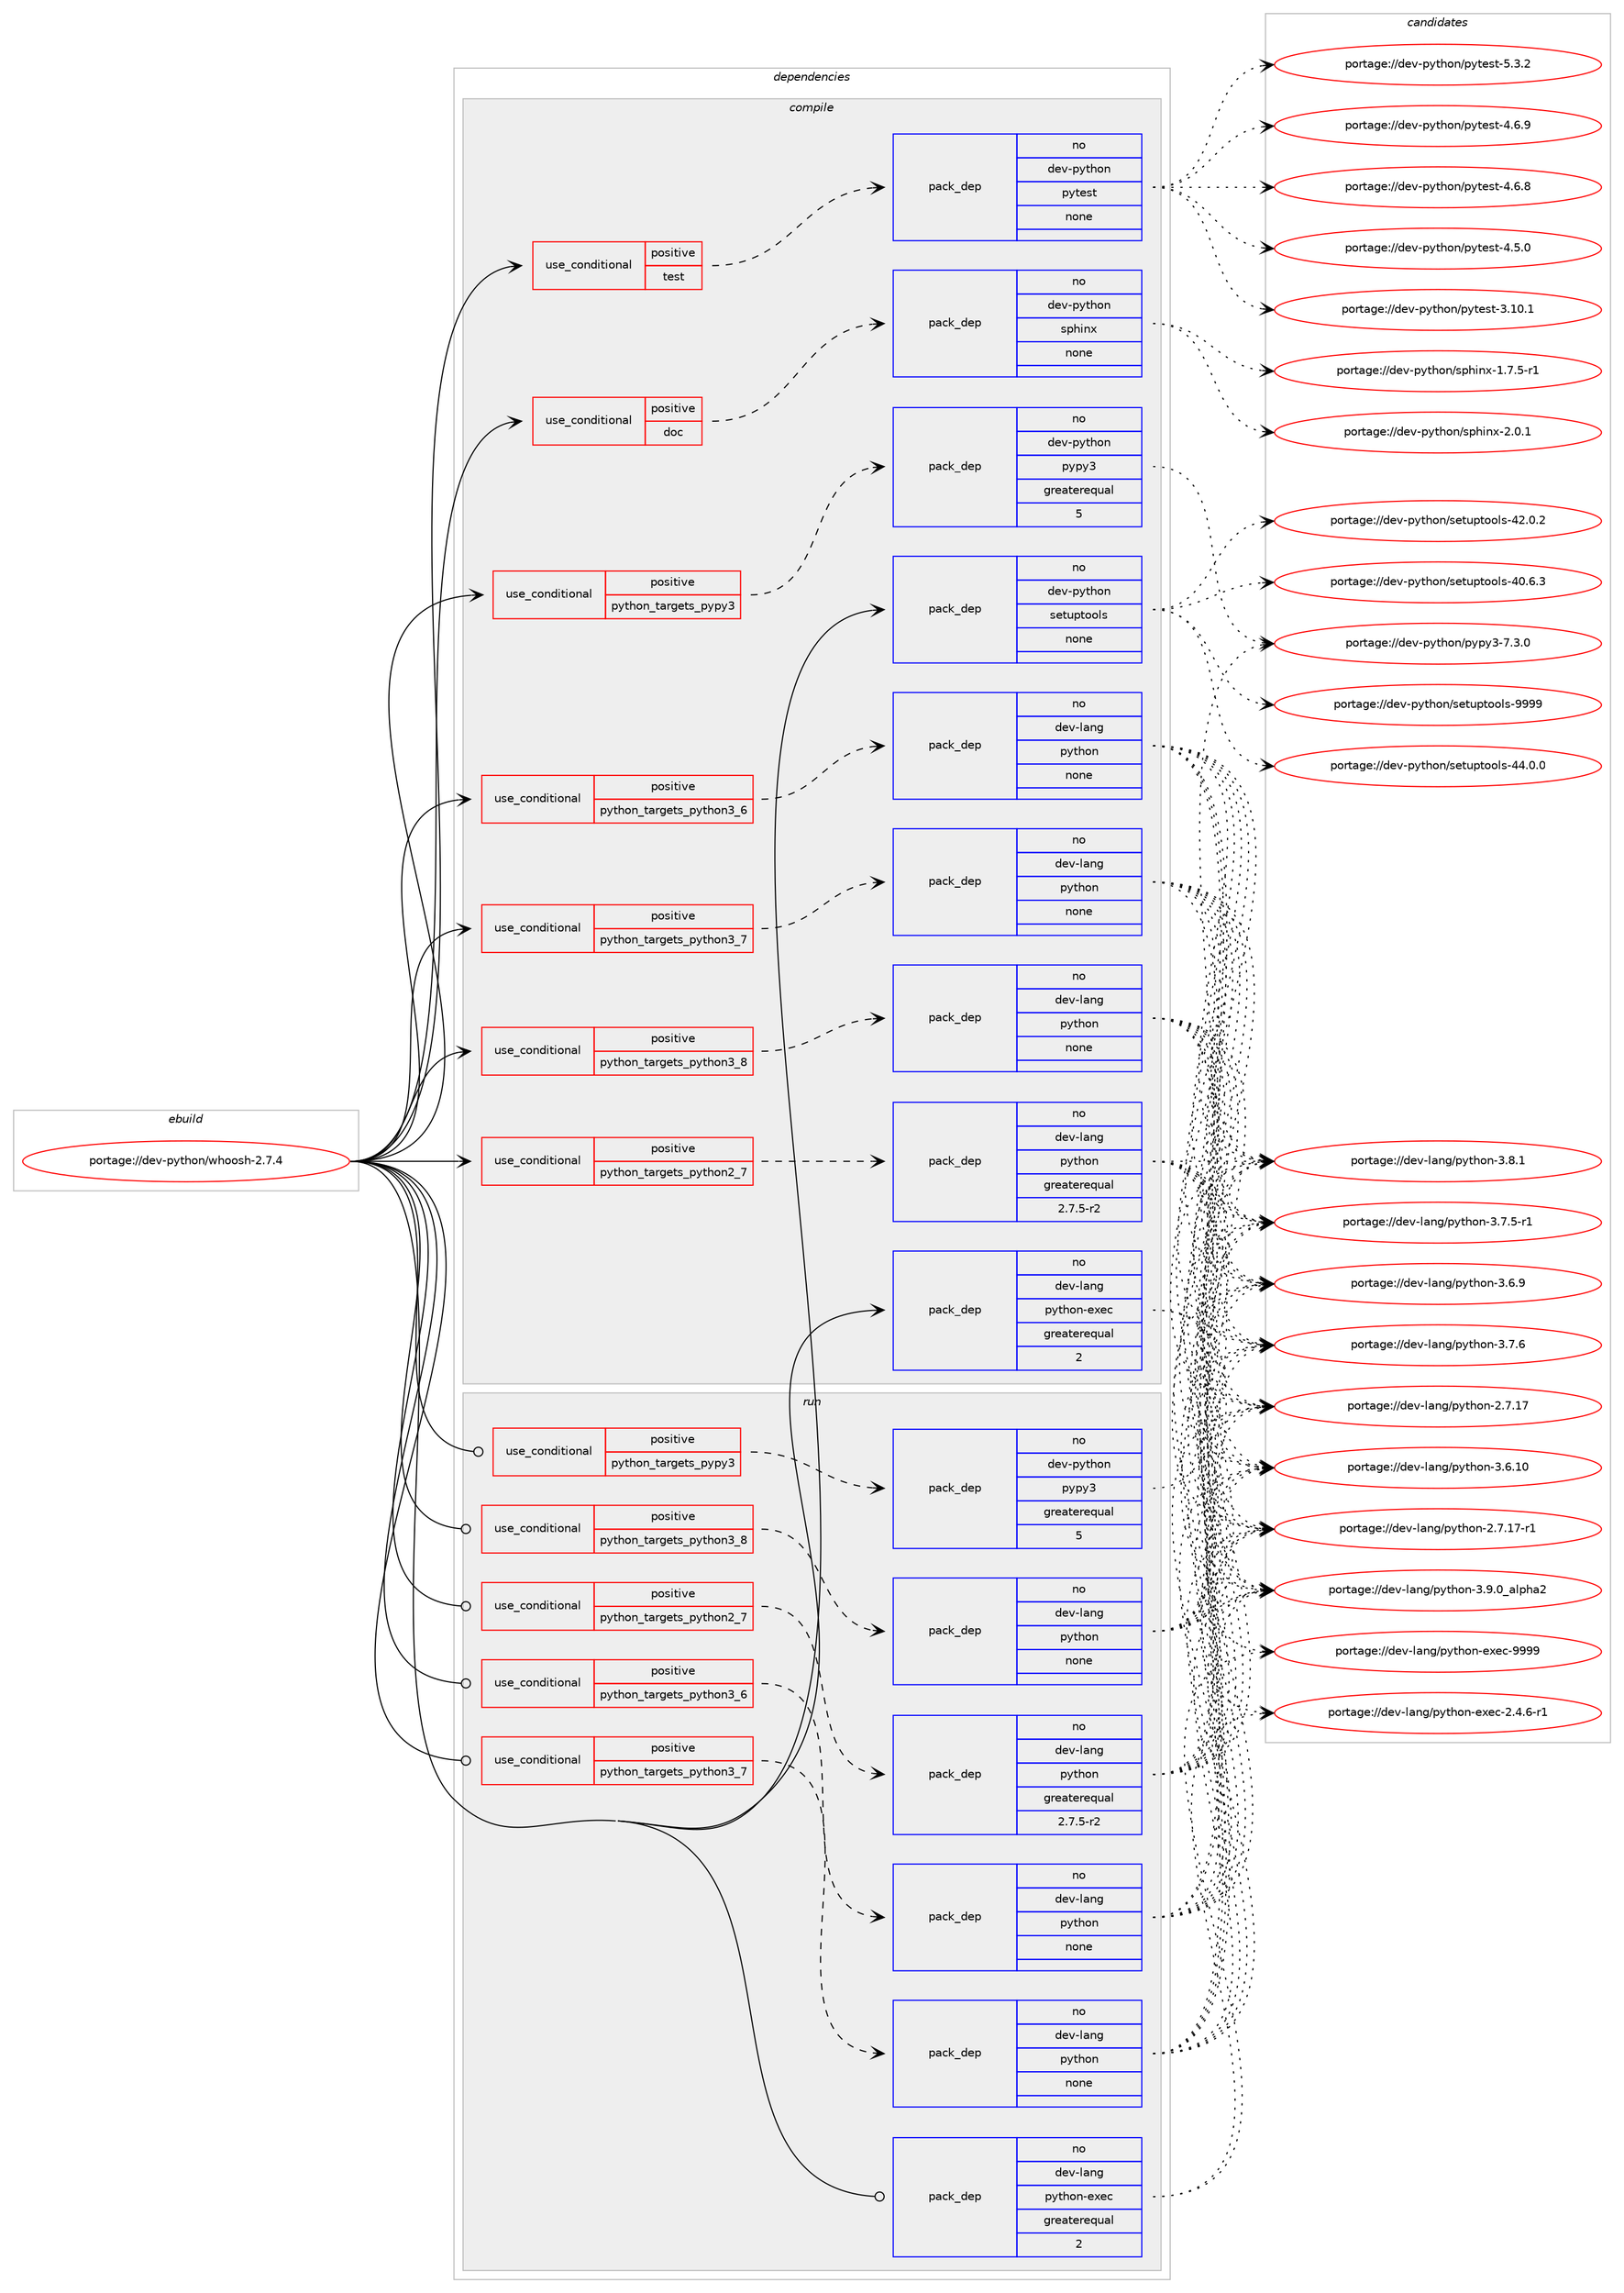 digraph prolog {

# *************
# Graph options
# *************

newrank=true;
concentrate=true;
compound=true;
graph [rankdir=LR,fontname=Helvetica,fontsize=10,ranksep=1.5];#, ranksep=2.5, nodesep=0.2];
edge  [arrowhead=vee];
node  [fontname=Helvetica,fontsize=10];

# **********
# The ebuild
# **********

subgraph cluster_leftcol {
color=gray;
label=<<i>ebuild</i>>;
id [label="portage://dev-python/whoosh-2.7.4", color=red, width=4, href="../dev-python/whoosh-2.7.4.svg"];
}

# ****************
# The dependencies
# ****************

subgraph cluster_midcol {
color=gray;
label=<<i>dependencies</i>>;
subgraph cluster_compile {
fillcolor="#eeeeee";
style=filled;
label=<<i>compile</i>>;
subgraph cond103650 {
dependency418018 [label=<<TABLE BORDER="0" CELLBORDER="1" CELLSPACING="0" CELLPADDING="4"><TR><TD ROWSPAN="3" CELLPADDING="10">use_conditional</TD></TR><TR><TD>positive</TD></TR><TR><TD>doc</TD></TR></TABLE>>, shape=none, color=red];
subgraph pack309487 {
dependency418019 [label=<<TABLE BORDER="0" CELLBORDER="1" CELLSPACING="0" CELLPADDING="4" WIDTH="220"><TR><TD ROWSPAN="6" CELLPADDING="30">pack_dep</TD></TR><TR><TD WIDTH="110">no</TD></TR><TR><TD>dev-python</TD></TR><TR><TD>sphinx</TD></TR><TR><TD>none</TD></TR><TR><TD></TD></TR></TABLE>>, shape=none, color=blue];
}
dependency418018:e -> dependency418019:w [weight=20,style="dashed",arrowhead="vee"];
}
id:e -> dependency418018:w [weight=20,style="solid",arrowhead="vee"];
subgraph cond103651 {
dependency418020 [label=<<TABLE BORDER="0" CELLBORDER="1" CELLSPACING="0" CELLPADDING="4"><TR><TD ROWSPAN="3" CELLPADDING="10">use_conditional</TD></TR><TR><TD>positive</TD></TR><TR><TD>python_targets_pypy3</TD></TR></TABLE>>, shape=none, color=red];
subgraph pack309488 {
dependency418021 [label=<<TABLE BORDER="0" CELLBORDER="1" CELLSPACING="0" CELLPADDING="4" WIDTH="220"><TR><TD ROWSPAN="6" CELLPADDING="30">pack_dep</TD></TR><TR><TD WIDTH="110">no</TD></TR><TR><TD>dev-python</TD></TR><TR><TD>pypy3</TD></TR><TR><TD>greaterequal</TD></TR><TR><TD>5</TD></TR></TABLE>>, shape=none, color=blue];
}
dependency418020:e -> dependency418021:w [weight=20,style="dashed",arrowhead="vee"];
}
id:e -> dependency418020:w [weight=20,style="solid",arrowhead="vee"];
subgraph cond103652 {
dependency418022 [label=<<TABLE BORDER="0" CELLBORDER="1" CELLSPACING="0" CELLPADDING="4"><TR><TD ROWSPAN="3" CELLPADDING="10">use_conditional</TD></TR><TR><TD>positive</TD></TR><TR><TD>python_targets_python2_7</TD></TR></TABLE>>, shape=none, color=red];
subgraph pack309489 {
dependency418023 [label=<<TABLE BORDER="0" CELLBORDER="1" CELLSPACING="0" CELLPADDING="4" WIDTH="220"><TR><TD ROWSPAN="6" CELLPADDING="30">pack_dep</TD></TR><TR><TD WIDTH="110">no</TD></TR><TR><TD>dev-lang</TD></TR><TR><TD>python</TD></TR><TR><TD>greaterequal</TD></TR><TR><TD>2.7.5-r2</TD></TR></TABLE>>, shape=none, color=blue];
}
dependency418022:e -> dependency418023:w [weight=20,style="dashed",arrowhead="vee"];
}
id:e -> dependency418022:w [weight=20,style="solid",arrowhead="vee"];
subgraph cond103653 {
dependency418024 [label=<<TABLE BORDER="0" CELLBORDER="1" CELLSPACING="0" CELLPADDING="4"><TR><TD ROWSPAN="3" CELLPADDING="10">use_conditional</TD></TR><TR><TD>positive</TD></TR><TR><TD>python_targets_python3_6</TD></TR></TABLE>>, shape=none, color=red];
subgraph pack309490 {
dependency418025 [label=<<TABLE BORDER="0" CELLBORDER="1" CELLSPACING="0" CELLPADDING="4" WIDTH="220"><TR><TD ROWSPAN="6" CELLPADDING="30">pack_dep</TD></TR><TR><TD WIDTH="110">no</TD></TR><TR><TD>dev-lang</TD></TR><TR><TD>python</TD></TR><TR><TD>none</TD></TR><TR><TD></TD></TR></TABLE>>, shape=none, color=blue];
}
dependency418024:e -> dependency418025:w [weight=20,style="dashed",arrowhead="vee"];
}
id:e -> dependency418024:w [weight=20,style="solid",arrowhead="vee"];
subgraph cond103654 {
dependency418026 [label=<<TABLE BORDER="0" CELLBORDER="1" CELLSPACING="0" CELLPADDING="4"><TR><TD ROWSPAN="3" CELLPADDING="10">use_conditional</TD></TR><TR><TD>positive</TD></TR><TR><TD>python_targets_python3_7</TD></TR></TABLE>>, shape=none, color=red];
subgraph pack309491 {
dependency418027 [label=<<TABLE BORDER="0" CELLBORDER="1" CELLSPACING="0" CELLPADDING="4" WIDTH="220"><TR><TD ROWSPAN="6" CELLPADDING="30">pack_dep</TD></TR><TR><TD WIDTH="110">no</TD></TR><TR><TD>dev-lang</TD></TR><TR><TD>python</TD></TR><TR><TD>none</TD></TR><TR><TD></TD></TR></TABLE>>, shape=none, color=blue];
}
dependency418026:e -> dependency418027:w [weight=20,style="dashed",arrowhead="vee"];
}
id:e -> dependency418026:w [weight=20,style="solid",arrowhead="vee"];
subgraph cond103655 {
dependency418028 [label=<<TABLE BORDER="0" CELLBORDER="1" CELLSPACING="0" CELLPADDING="4"><TR><TD ROWSPAN="3" CELLPADDING="10">use_conditional</TD></TR><TR><TD>positive</TD></TR><TR><TD>python_targets_python3_8</TD></TR></TABLE>>, shape=none, color=red];
subgraph pack309492 {
dependency418029 [label=<<TABLE BORDER="0" CELLBORDER="1" CELLSPACING="0" CELLPADDING="4" WIDTH="220"><TR><TD ROWSPAN="6" CELLPADDING="30">pack_dep</TD></TR><TR><TD WIDTH="110">no</TD></TR><TR><TD>dev-lang</TD></TR><TR><TD>python</TD></TR><TR><TD>none</TD></TR><TR><TD></TD></TR></TABLE>>, shape=none, color=blue];
}
dependency418028:e -> dependency418029:w [weight=20,style="dashed",arrowhead="vee"];
}
id:e -> dependency418028:w [weight=20,style="solid",arrowhead="vee"];
subgraph cond103656 {
dependency418030 [label=<<TABLE BORDER="0" CELLBORDER="1" CELLSPACING="0" CELLPADDING="4"><TR><TD ROWSPAN="3" CELLPADDING="10">use_conditional</TD></TR><TR><TD>positive</TD></TR><TR><TD>test</TD></TR></TABLE>>, shape=none, color=red];
subgraph pack309493 {
dependency418031 [label=<<TABLE BORDER="0" CELLBORDER="1" CELLSPACING="0" CELLPADDING="4" WIDTH="220"><TR><TD ROWSPAN="6" CELLPADDING="30">pack_dep</TD></TR><TR><TD WIDTH="110">no</TD></TR><TR><TD>dev-python</TD></TR><TR><TD>pytest</TD></TR><TR><TD>none</TD></TR><TR><TD></TD></TR></TABLE>>, shape=none, color=blue];
}
dependency418030:e -> dependency418031:w [weight=20,style="dashed",arrowhead="vee"];
}
id:e -> dependency418030:w [weight=20,style="solid",arrowhead="vee"];
subgraph pack309494 {
dependency418032 [label=<<TABLE BORDER="0" CELLBORDER="1" CELLSPACING="0" CELLPADDING="4" WIDTH="220"><TR><TD ROWSPAN="6" CELLPADDING="30">pack_dep</TD></TR><TR><TD WIDTH="110">no</TD></TR><TR><TD>dev-lang</TD></TR><TR><TD>python-exec</TD></TR><TR><TD>greaterequal</TD></TR><TR><TD>2</TD></TR></TABLE>>, shape=none, color=blue];
}
id:e -> dependency418032:w [weight=20,style="solid",arrowhead="vee"];
subgraph pack309495 {
dependency418033 [label=<<TABLE BORDER="0" CELLBORDER="1" CELLSPACING="0" CELLPADDING="4" WIDTH="220"><TR><TD ROWSPAN="6" CELLPADDING="30">pack_dep</TD></TR><TR><TD WIDTH="110">no</TD></TR><TR><TD>dev-python</TD></TR><TR><TD>setuptools</TD></TR><TR><TD>none</TD></TR><TR><TD></TD></TR></TABLE>>, shape=none, color=blue];
}
id:e -> dependency418033:w [weight=20,style="solid",arrowhead="vee"];
}
subgraph cluster_compileandrun {
fillcolor="#eeeeee";
style=filled;
label=<<i>compile and run</i>>;
}
subgraph cluster_run {
fillcolor="#eeeeee";
style=filled;
label=<<i>run</i>>;
subgraph cond103657 {
dependency418034 [label=<<TABLE BORDER="0" CELLBORDER="1" CELLSPACING="0" CELLPADDING="4"><TR><TD ROWSPAN="3" CELLPADDING="10">use_conditional</TD></TR><TR><TD>positive</TD></TR><TR><TD>python_targets_pypy3</TD></TR></TABLE>>, shape=none, color=red];
subgraph pack309496 {
dependency418035 [label=<<TABLE BORDER="0" CELLBORDER="1" CELLSPACING="0" CELLPADDING="4" WIDTH="220"><TR><TD ROWSPAN="6" CELLPADDING="30">pack_dep</TD></TR><TR><TD WIDTH="110">no</TD></TR><TR><TD>dev-python</TD></TR><TR><TD>pypy3</TD></TR><TR><TD>greaterequal</TD></TR><TR><TD>5</TD></TR></TABLE>>, shape=none, color=blue];
}
dependency418034:e -> dependency418035:w [weight=20,style="dashed",arrowhead="vee"];
}
id:e -> dependency418034:w [weight=20,style="solid",arrowhead="odot"];
subgraph cond103658 {
dependency418036 [label=<<TABLE BORDER="0" CELLBORDER="1" CELLSPACING="0" CELLPADDING="4"><TR><TD ROWSPAN="3" CELLPADDING="10">use_conditional</TD></TR><TR><TD>positive</TD></TR><TR><TD>python_targets_python2_7</TD></TR></TABLE>>, shape=none, color=red];
subgraph pack309497 {
dependency418037 [label=<<TABLE BORDER="0" CELLBORDER="1" CELLSPACING="0" CELLPADDING="4" WIDTH="220"><TR><TD ROWSPAN="6" CELLPADDING="30">pack_dep</TD></TR><TR><TD WIDTH="110">no</TD></TR><TR><TD>dev-lang</TD></TR><TR><TD>python</TD></TR><TR><TD>greaterequal</TD></TR><TR><TD>2.7.5-r2</TD></TR></TABLE>>, shape=none, color=blue];
}
dependency418036:e -> dependency418037:w [weight=20,style="dashed",arrowhead="vee"];
}
id:e -> dependency418036:w [weight=20,style="solid",arrowhead="odot"];
subgraph cond103659 {
dependency418038 [label=<<TABLE BORDER="0" CELLBORDER="1" CELLSPACING="0" CELLPADDING="4"><TR><TD ROWSPAN="3" CELLPADDING="10">use_conditional</TD></TR><TR><TD>positive</TD></TR><TR><TD>python_targets_python3_6</TD></TR></TABLE>>, shape=none, color=red];
subgraph pack309498 {
dependency418039 [label=<<TABLE BORDER="0" CELLBORDER="1" CELLSPACING="0" CELLPADDING="4" WIDTH="220"><TR><TD ROWSPAN="6" CELLPADDING="30">pack_dep</TD></TR><TR><TD WIDTH="110">no</TD></TR><TR><TD>dev-lang</TD></TR><TR><TD>python</TD></TR><TR><TD>none</TD></TR><TR><TD></TD></TR></TABLE>>, shape=none, color=blue];
}
dependency418038:e -> dependency418039:w [weight=20,style="dashed",arrowhead="vee"];
}
id:e -> dependency418038:w [weight=20,style="solid",arrowhead="odot"];
subgraph cond103660 {
dependency418040 [label=<<TABLE BORDER="0" CELLBORDER="1" CELLSPACING="0" CELLPADDING="4"><TR><TD ROWSPAN="3" CELLPADDING="10">use_conditional</TD></TR><TR><TD>positive</TD></TR><TR><TD>python_targets_python3_7</TD></TR></TABLE>>, shape=none, color=red];
subgraph pack309499 {
dependency418041 [label=<<TABLE BORDER="0" CELLBORDER="1" CELLSPACING="0" CELLPADDING="4" WIDTH="220"><TR><TD ROWSPAN="6" CELLPADDING="30">pack_dep</TD></TR><TR><TD WIDTH="110">no</TD></TR><TR><TD>dev-lang</TD></TR><TR><TD>python</TD></TR><TR><TD>none</TD></TR><TR><TD></TD></TR></TABLE>>, shape=none, color=blue];
}
dependency418040:e -> dependency418041:w [weight=20,style="dashed",arrowhead="vee"];
}
id:e -> dependency418040:w [weight=20,style="solid",arrowhead="odot"];
subgraph cond103661 {
dependency418042 [label=<<TABLE BORDER="0" CELLBORDER="1" CELLSPACING="0" CELLPADDING="4"><TR><TD ROWSPAN="3" CELLPADDING="10">use_conditional</TD></TR><TR><TD>positive</TD></TR><TR><TD>python_targets_python3_8</TD></TR></TABLE>>, shape=none, color=red];
subgraph pack309500 {
dependency418043 [label=<<TABLE BORDER="0" CELLBORDER="1" CELLSPACING="0" CELLPADDING="4" WIDTH="220"><TR><TD ROWSPAN="6" CELLPADDING="30">pack_dep</TD></TR><TR><TD WIDTH="110">no</TD></TR><TR><TD>dev-lang</TD></TR><TR><TD>python</TD></TR><TR><TD>none</TD></TR><TR><TD></TD></TR></TABLE>>, shape=none, color=blue];
}
dependency418042:e -> dependency418043:w [weight=20,style="dashed",arrowhead="vee"];
}
id:e -> dependency418042:w [weight=20,style="solid",arrowhead="odot"];
subgraph pack309501 {
dependency418044 [label=<<TABLE BORDER="0" CELLBORDER="1" CELLSPACING="0" CELLPADDING="4" WIDTH="220"><TR><TD ROWSPAN="6" CELLPADDING="30">pack_dep</TD></TR><TR><TD WIDTH="110">no</TD></TR><TR><TD>dev-lang</TD></TR><TR><TD>python-exec</TD></TR><TR><TD>greaterequal</TD></TR><TR><TD>2</TD></TR></TABLE>>, shape=none, color=blue];
}
id:e -> dependency418044:w [weight=20,style="solid",arrowhead="odot"];
}
}

# **************
# The candidates
# **************

subgraph cluster_choices {
rank=same;
color=gray;
label=<<i>candidates</i>>;

subgraph choice309487 {
color=black;
nodesep=1;
choice1001011184511212111610411111047115112104105110120455046484649 [label="portage://dev-python/sphinx-2.0.1", color=red, width=4,href="../dev-python/sphinx-2.0.1.svg"];
choice10010111845112121116104111110471151121041051101204549465546534511449 [label="portage://dev-python/sphinx-1.7.5-r1", color=red, width=4,href="../dev-python/sphinx-1.7.5-r1.svg"];
dependency418019:e -> choice1001011184511212111610411111047115112104105110120455046484649:w [style=dotted,weight="100"];
dependency418019:e -> choice10010111845112121116104111110471151121041051101204549465546534511449:w [style=dotted,weight="100"];
}
subgraph choice309488 {
color=black;
nodesep=1;
choice100101118451121211161041111104711212111212151455546514648 [label="portage://dev-python/pypy3-7.3.0", color=red, width=4,href="../dev-python/pypy3-7.3.0.svg"];
dependency418021:e -> choice100101118451121211161041111104711212111212151455546514648:w [style=dotted,weight="100"];
}
subgraph choice309489 {
color=black;
nodesep=1;
choice10010111845108971101034711212111610411111045514657464895971081121049750 [label="portage://dev-lang/python-3.9.0_alpha2", color=red, width=4,href="../dev-lang/python-3.9.0_alpha2.svg"];
choice100101118451089711010347112121116104111110455146564649 [label="portage://dev-lang/python-3.8.1", color=red, width=4,href="../dev-lang/python-3.8.1.svg"];
choice100101118451089711010347112121116104111110455146554654 [label="portage://dev-lang/python-3.7.6", color=red, width=4,href="../dev-lang/python-3.7.6.svg"];
choice1001011184510897110103471121211161041111104551465546534511449 [label="portage://dev-lang/python-3.7.5-r1", color=red, width=4,href="../dev-lang/python-3.7.5-r1.svg"];
choice100101118451089711010347112121116104111110455146544657 [label="portage://dev-lang/python-3.6.9", color=red, width=4,href="../dev-lang/python-3.6.9.svg"];
choice10010111845108971101034711212111610411111045514654464948 [label="portage://dev-lang/python-3.6.10", color=red, width=4,href="../dev-lang/python-3.6.10.svg"];
choice100101118451089711010347112121116104111110455046554649554511449 [label="portage://dev-lang/python-2.7.17-r1", color=red, width=4,href="../dev-lang/python-2.7.17-r1.svg"];
choice10010111845108971101034711212111610411111045504655464955 [label="portage://dev-lang/python-2.7.17", color=red, width=4,href="../dev-lang/python-2.7.17.svg"];
dependency418023:e -> choice10010111845108971101034711212111610411111045514657464895971081121049750:w [style=dotted,weight="100"];
dependency418023:e -> choice100101118451089711010347112121116104111110455146564649:w [style=dotted,weight="100"];
dependency418023:e -> choice100101118451089711010347112121116104111110455146554654:w [style=dotted,weight="100"];
dependency418023:e -> choice1001011184510897110103471121211161041111104551465546534511449:w [style=dotted,weight="100"];
dependency418023:e -> choice100101118451089711010347112121116104111110455146544657:w [style=dotted,weight="100"];
dependency418023:e -> choice10010111845108971101034711212111610411111045514654464948:w [style=dotted,weight="100"];
dependency418023:e -> choice100101118451089711010347112121116104111110455046554649554511449:w [style=dotted,weight="100"];
dependency418023:e -> choice10010111845108971101034711212111610411111045504655464955:w [style=dotted,weight="100"];
}
subgraph choice309490 {
color=black;
nodesep=1;
choice10010111845108971101034711212111610411111045514657464895971081121049750 [label="portage://dev-lang/python-3.9.0_alpha2", color=red, width=4,href="../dev-lang/python-3.9.0_alpha2.svg"];
choice100101118451089711010347112121116104111110455146564649 [label="portage://dev-lang/python-3.8.1", color=red, width=4,href="../dev-lang/python-3.8.1.svg"];
choice100101118451089711010347112121116104111110455146554654 [label="portage://dev-lang/python-3.7.6", color=red, width=4,href="../dev-lang/python-3.7.6.svg"];
choice1001011184510897110103471121211161041111104551465546534511449 [label="portage://dev-lang/python-3.7.5-r1", color=red, width=4,href="../dev-lang/python-3.7.5-r1.svg"];
choice100101118451089711010347112121116104111110455146544657 [label="portage://dev-lang/python-3.6.9", color=red, width=4,href="../dev-lang/python-3.6.9.svg"];
choice10010111845108971101034711212111610411111045514654464948 [label="portage://dev-lang/python-3.6.10", color=red, width=4,href="../dev-lang/python-3.6.10.svg"];
choice100101118451089711010347112121116104111110455046554649554511449 [label="portage://dev-lang/python-2.7.17-r1", color=red, width=4,href="../dev-lang/python-2.7.17-r1.svg"];
choice10010111845108971101034711212111610411111045504655464955 [label="portage://dev-lang/python-2.7.17", color=red, width=4,href="../dev-lang/python-2.7.17.svg"];
dependency418025:e -> choice10010111845108971101034711212111610411111045514657464895971081121049750:w [style=dotted,weight="100"];
dependency418025:e -> choice100101118451089711010347112121116104111110455146564649:w [style=dotted,weight="100"];
dependency418025:e -> choice100101118451089711010347112121116104111110455146554654:w [style=dotted,weight="100"];
dependency418025:e -> choice1001011184510897110103471121211161041111104551465546534511449:w [style=dotted,weight="100"];
dependency418025:e -> choice100101118451089711010347112121116104111110455146544657:w [style=dotted,weight="100"];
dependency418025:e -> choice10010111845108971101034711212111610411111045514654464948:w [style=dotted,weight="100"];
dependency418025:e -> choice100101118451089711010347112121116104111110455046554649554511449:w [style=dotted,weight="100"];
dependency418025:e -> choice10010111845108971101034711212111610411111045504655464955:w [style=dotted,weight="100"];
}
subgraph choice309491 {
color=black;
nodesep=1;
choice10010111845108971101034711212111610411111045514657464895971081121049750 [label="portage://dev-lang/python-3.9.0_alpha2", color=red, width=4,href="../dev-lang/python-3.9.0_alpha2.svg"];
choice100101118451089711010347112121116104111110455146564649 [label="portage://dev-lang/python-3.8.1", color=red, width=4,href="../dev-lang/python-3.8.1.svg"];
choice100101118451089711010347112121116104111110455146554654 [label="portage://dev-lang/python-3.7.6", color=red, width=4,href="../dev-lang/python-3.7.6.svg"];
choice1001011184510897110103471121211161041111104551465546534511449 [label="portage://dev-lang/python-3.7.5-r1", color=red, width=4,href="../dev-lang/python-3.7.5-r1.svg"];
choice100101118451089711010347112121116104111110455146544657 [label="portage://dev-lang/python-3.6.9", color=red, width=4,href="../dev-lang/python-3.6.9.svg"];
choice10010111845108971101034711212111610411111045514654464948 [label="portage://dev-lang/python-3.6.10", color=red, width=4,href="../dev-lang/python-3.6.10.svg"];
choice100101118451089711010347112121116104111110455046554649554511449 [label="portage://dev-lang/python-2.7.17-r1", color=red, width=4,href="../dev-lang/python-2.7.17-r1.svg"];
choice10010111845108971101034711212111610411111045504655464955 [label="portage://dev-lang/python-2.7.17", color=red, width=4,href="../dev-lang/python-2.7.17.svg"];
dependency418027:e -> choice10010111845108971101034711212111610411111045514657464895971081121049750:w [style=dotted,weight="100"];
dependency418027:e -> choice100101118451089711010347112121116104111110455146564649:w [style=dotted,weight="100"];
dependency418027:e -> choice100101118451089711010347112121116104111110455146554654:w [style=dotted,weight="100"];
dependency418027:e -> choice1001011184510897110103471121211161041111104551465546534511449:w [style=dotted,weight="100"];
dependency418027:e -> choice100101118451089711010347112121116104111110455146544657:w [style=dotted,weight="100"];
dependency418027:e -> choice10010111845108971101034711212111610411111045514654464948:w [style=dotted,weight="100"];
dependency418027:e -> choice100101118451089711010347112121116104111110455046554649554511449:w [style=dotted,weight="100"];
dependency418027:e -> choice10010111845108971101034711212111610411111045504655464955:w [style=dotted,weight="100"];
}
subgraph choice309492 {
color=black;
nodesep=1;
choice10010111845108971101034711212111610411111045514657464895971081121049750 [label="portage://dev-lang/python-3.9.0_alpha2", color=red, width=4,href="../dev-lang/python-3.9.0_alpha2.svg"];
choice100101118451089711010347112121116104111110455146564649 [label="portage://dev-lang/python-3.8.1", color=red, width=4,href="../dev-lang/python-3.8.1.svg"];
choice100101118451089711010347112121116104111110455146554654 [label="portage://dev-lang/python-3.7.6", color=red, width=4,href="../dev-lang/python-3.7.6.svg"];
choice1001011184510897110103471121211161041111104551465546534511449 [label="portage://dev-lang/python-3.7.5-r1", color=red, width=4,href="../dev-lang/python-3.7.5-r1.svg"];
choice100101118451089711010347112121116104111110455146544657 [label="portage://dev-lang/python-3.6.9", color=red, width=4,href="../dev-lang/python-3.6.9.svg"];
choice10010111845108971101034711212111610411111045514654464948 [label="portage://dev-lang/python-3.6.10", color=red, width=4,href="../dev-lang/python-3.6.10.svg"];
choice100101118451089711010347112121116104111110455046554649554511449 [label="portage://dev-lang/python-2.7.17-r1", color=red, width=4,href="../dev-lang/python-2.7.17-r1.svg"];
choice10010111845108971101034711212111610411111045504655464955 [label="portage://dev-lang/python-2.7.17", color=red, width=4,href="../dev-lang/python-2.7.17.svg"];
dependency418029:e -> choice10010111845108971101034711212111610411111045514657464895971081121049750:w [style=dotted,weight="100"];
dependency418029:e -> choice100101118451089711010347112121116104111110455146564649:w [style=dotted,weight="100"];
dependency418029:e -> choice100101118451089711010347112121116104111110455146554654:w [style=dotted,weight="100"];
dependency418029:e -> choice1001011184510897110103471121211161041111104551465546534511449:w [style=dotted,weight="100"];
dependency418029:e -> choice100101118451089711010347112121116104111110455146544657:w [style=dotted,weight="100"];
dependency418029:e -> choice10010111845108971101034711212111610411111045514654464948:w [style=dotted,weight="100"];
dependency418029:e -> choice100101118451089711010347112121116104111110455046554649554511449:w [style=dotted,weight="100"];
dependency418029:e -> choice10010111845108971101034711212111610411111045504655464955:w [style=dotted,weight="100"];
}
subgraph choice309493 {
color=black;
nodesep=1;
choice1001011184511212111610411111047112121116101115116455346514650 [label="portage://dev-python/pytest-5.3.2", color=red, width=4,href="../dev-python/pytest-5.3.2.svg"];
choice1001011184511212111610411111047112121116101115116455246544657 [label="portage://dev-python/pytest-4.6.9", color=red, width=4,href="../dev-python/pytest-4.6.9.svg"];
choice1001011184511212111610411111047112121116101115116455246544656 [label="portage://dev-python/pytest-4.6.8", color=red, width=4,href="../dev-python/pytest-4.6.8.svg"];
choice1001011184511212111610411111047112121116101115116455246534648 [label="portage://dev-python/pytest-4.5.0", color=red, width=4,href="../dev-python/pytest-4.5.0.svg"];
choice100101118451121211161041111104711212111610111511645514649484649 [label="portage://dev-python/pytest-3.10.1", color=red, width=4,href="../dev-python/pytest-3.10.1.svg"];
dependency418031:e -> choice1001011184511212111610411111047112121116101115116455346514650:w [style=dotted,weight="100"];
dependency418031:e -> choice1001011184511212111610411111047112121116101115116455246544657:w [style=dotted,weight="100"];
dependency418031:e -> choice1001011184511212111610411111047112121116101115116455246544656:w [style=dotted,weight="100"];
dependency418031:e -> choice1001011184511212111610411111047112121116101115116455246534648:w [style=dotted,weight="100"];
dependency418031:e -> choice100101118451121211161041111104711212111610111511645514649484649:w [style=dotted,weight="100"];
}
subgraph choice309494 {
color=black;
nodesep=1;
choice10010111845108971101034711212111610411111045101120101994557575757 [label="portage://dev-lang/python-exec-9999", color=red, width=4,href="../dev-lang/python-exec-9999.svg"];
choice10010111845108971101034711212111610411111045101120101994550465246544511449 [label="portage://dev-lang/python-exec-2.4.6-r1", color=red, width=4,href="../dev-lang/python-exec-2.4.6-r1.svg"];
dependency418032:e -> choice10010111845108971101034711212111610411111045101120101994557575757:w [style=dotted,weight="100"];
dependency418032:e -> choice10010111845108971101034711212111610411111045101120101994550465246544511449:w [style=dotted,weight="100"];
}
subgraph choice309495 {
color=black;
nodesep=1;
choice10010111845112121116104111110471151011161171121161111111081154557575757 [label="portage://dev-python/setuptools-9999", color=red, width=4,href="../dev-python/setuptools-9999.svg"];
choice100101118451121211161041111104711510111611711211611111110811545525246484648 [label="portage://dev-python/setuptools-44.0.0", color=red, width=4,href="../dev-python/setuptools-44.0.0.svg"];
choice100101118451121211161041111104711510111611711211611111110811545525046484650 [label="portage://dev-python/setuptools-42.0.2", color=red, width=4,href="../dev-python/setuptools-42.0.2.svg"];
choice100101118451121211161041111104711510111611711211611111110811545524846544651 [label="portage://dev-python/setuptools-40.6.3", color=red, width=4,href="../dev-python/setuptools-40.6.3.svg"];
dependency418033:e -> choice10010111845112121116104111110471151011161171121161111111081154557575757:w [style=dotted,weight="100"];
dependency418033:e -> choice100101118451121211161041111104711510111611711211611111110811545525246484648:w [style=dotted,weight="100"];
dependency418033:e -> choice100101118451121211161041111104711510111611711211611111110811545525046484650:w [style=dotted,weight="100"];
dependency418033:e -> choice100101118451121211161041111104711510111611711211611111110811545524846544651:w [style=dotted,weight="100"];
}
subgraph choice309496 {
color=black;
nodesep=1;
choice100101118451121211161041111104711212111212151455546514648 [label="portage://dev-python/pypy3-7.3.0", color=red, width=4,href="../dev-python/pypy3-7.3.0.svg"];
dependency418035:e -> choice100101118451121211161041111104711212111212151455546514648:w [style=dotted,weight="100"];
}
subgraph choice309497 {
color=black;
nodesep=1;
choice10010111845108971101034711212111610411111045514657464895971081121049750 [label="portage://dev-lang/python-3.9.0_alpha2", color=red, width=4,href="../dev-lang/python-3.9.0_alpha2.svg"];
choice100101118451089711010347112121116104111110455146564649 [label="portage://dev-lang/python-3.8.1", color=red, width=4,href="../dev-lang/python-3.8.1.svg"];
choice100101118451089711010347112121116104111110455146554654 [label="portage://dev-lang/python-3.7.6", color=red, width=4,href="../dev-lang/python-3.7.6.svg"];
choice1001011184510897110103471121211161041111104551465546534511449 [label="portage://dev-lang/python-3.7.5-r1", color=red, width=4,href="../dev-lang/python-3.7.5-r1.svg"];
choice100101118451089711010347112121116104111110455146544657 [label="portage://dev-lang/python-3.6.9", color=red, width=4,href="../dev-lang/python-3.6.9.svg"];
choice10010111845108971101034711212111610411111045514654464948 [label="portage://dev-lang/python-3.6.10", color=red, width=4,href="../dev-lang/python-3.6.10.svg"];
choice100101118451089711010347112121116104111110455046554649554511449 [label="portage://dev-lang/python-2.7.17-r1", color=red, width=4,href="../dev-lang/python-2.7.17-r1.svg"];
choice10010111845108971101034711212111610411111045504655464955 [label="portage://dev-lang/python-2.7.17", color=red, width=4,href="../dev-lang/python-2.7.17.svg"];
dependency418037:e -> choice10010111845108971101034711212111610411111045514657464895971081121049750:w [style=dotted,weight="100"];
dependency418037:e -> choice100101118451089711010347112121116104111110455146564649:w [style=dotted,weight="100"];
dependency418037:e -> choice100101118451089711010347112121116104111110455146554654:w [style=dotted,weight="100"];
dependency418037:e -> choice1001011184510897110103471121211161041111104551465546534511449:w [style=dotted,weight="100"];
dependency418037:e -> choice100101118451089711010347112121116104111110455146544657:w [style=dotted,weight="100"];
dependency418037:e -> choice10010111845108971101034711212111610411111045514654464948:w [style=dotted,weight="100"];
dependency418037:e -> choice100101118451089711010347112121116104111110455046554649554511449:w [style=dotted,weight="100"];
dependency418037:e -> choice10010111845108971101034711212111610411111045504655464955:w [style=dotted,weight="100"];
}
subgraph choice309498 {
color=black;
nodesep=1;
choice10010111845108971101034711212111610411111045514657464895971081121049750 [label="portage://dev-lang/python-3.9.0_alpha2", color=red, width=4,href="../dev-lang/python-3.9.0_alpha2.svg"];
choice100101118451089711010347112121116104111110455146564649 [label="portage://dev-lang/python-3.8.1", color=red, width=4,href="../dev-lang/python-3.8.1.svg"];
choice100101118451089711010347112121116104111110455146554654 [label="portage://dev-lang/python-3.7.6", color=red, width=4,href="../dev-lang/python-3.7.6.svg"];
choice1001011184510897110103471121211161041111104551465546534511449 [label="portage://dev-lang/python-3.7.5-r1", color=red, width=4,href="../dev-lang/python-3.7.5-r1.svg"];
choice100101118451089711010347112121116104111110455146544657 [label="portage://dev-lang/python-3.6.9", color=red, width=4,href="../dev-lang/python-3.6.9.svg"];
choice10010111845108971101034711212111610411111045514654464948 [label="portage://dev-lang/python-3.6.10", color=red, width=4,href="../dev-lang/python-3.6.10.svg"];
choice100101118451089711010347112121116104111110455046554649554511449 [label="portage://dev-lang/python-2.7.17-r1", color=red, width=4,href="../dev-lang/python-2.7.17-r1.svg"];
choice10010111845108971101034711212111610411111045504655464955 [label="portage://dev-lang/python-2.7.17", color=red, width=4,href="../dev-lang/python-2.7.17.svg"];
dependency418039:e -> choice10010111845108971101034711212111610411111045514657464895971081121049750:w [style=dotted,weight="100"];
dependency418039:e -> choice100101118451089711010347112121116104111110455146564649:w [style=dotted,weight="100"];
dependency418039:e -> choice100101118451089711010347112121116104111110455146554654:w [style=dotted,weight="100"];
dependency418039:e -> choice1001011184510897110103471121211161041111104551465546534511449:w [style=dotted,weight="100"];
dependency418039:e -> choice100101118451089711010347112121116104111110455146544657:w [style=dotted,weight="100"];
dependency418039:e -> choice10010111845108971101034711212111610411111045514654464948:w [style=dotted,weight="100"];
dependency418039:e -> choice100101118451089711010347112121116104111110455046554649554511449:w [style=dotted,weight="100"];
dependency418039:e -> choice10010111845108971101034711212111610411111045504655464955:w [style=dotted,weight="100"];
}
subgraph choice309499 {
color=black;
nodesep=1;
choice10010111845108971101034711212111610411111045514657464895971081121049750 [label="portage://dev-lang/python-3.9.0_alpha2", color=red, width=4,href="../dev-lang/python-3.9.0_alpha2.svg"];
choice100101118451089711010347112121116104111110455146564649 [label="portage://dev-lang/python-3.8.1", color=red, width=4,href="../dev-lang/python-3.8.1.svg"];
choice100101118451089711010347112121116104111110455146554654 [label="portage://dev-lang/python-3.7.6", color=red, width=4,href="../dev-lang/python-3.7.6.svg"];
choice1001011184510897110103471121211161041111104551465546534511449 [label="portage://dev-lang/python-3.7.5-r1", color=red, width=4,href="../dev-lang/python-3.7.5-r1.svg"];
choice100101118451089711010347112121116104111110455146544657 [label="portage://dev-lang/python-3.6.9", color=red, width=4,href="../dev-lang/python-3.6.9.svg"];
choice10010111845108971101034711212111610411111045514654464948 [label="portage://dev-lang/python-3.6.10", color=red, width=4,href="../dev-lang/python-3.6.10.svg"];
choice100101118451089711010347112121116104111110455046554649554511449 [label="portage://dev-lang/python-2.7.17-r1", color=red, width=4,href="../dev-lang/python-2.7.17-r1.svg"];
choice10010111845108971101034711212111610411111045504655464955 [label="portage://dev-lang/python-2.7.17", color=red, width=4,href="../dev-lang/python-2.7.17.svg"];
dependency418041:e -> choice10010111845108971101034711212111610411111045514657464895971081121049750:w [style=dotted,weight="100"];
dependency418041:e -> choice100101118451089711010347112121116104111110455146564649:w [style=dotted,weight="100"];
dependency418041:e -> choice100101118451089711010347112121116104111110455146554654:w [style=dotted,weight="100"];
dependency418041:e -> choice1001011184510897110103471121211161041111104551465546534511449:w [style=dotted,weight="100"];
dependency418041:e -> choice100101118451089711010347112121116104111110455146544657:w [style=dotted,weight="100"];
dependency418041:e -> choice10010111845108971101034711212111610411111045514654464948:w [style=dotted,weight="100"];
dependency418041:e -> choice100101118451089711010347112121116104111110455046554649554511449:w [style=dotted,weight="100"];
dependency418041:e -> choice10010111845108971101034711212111610411111045504655464955:w [style=dotted,weight="100"];
}
subgraph choice309500 {
color=black;
nodesep=1;
choice10010111845108971101034711212111610411111045514657464895971081121049750 [label="portage://dev-lang/python-3.9.0_alpha2", color=red, width=4,href="../dev-lang/python-3.9.0_alpha2.svg"];
choice100101118451089711010347112121116104111110455146564649 [label="portage://dev-lang/python-3.8.1", color=red, width=4,href="../dev-lang/python-3.8.1.svg"];
choice100101118451089711010347112121116104111110455146554654 [label="portage://dev-lang/python-3.7.6", color=red, width=4,href="../dev-lang/python-3.7.6.svg"];
choice1001011184510897110103471121211161041111104551465546534511449 [label="portage://dev-lang/python-3.7.5-r1", color=red, width=4,href="../dev-lang/python-3.7.5-r1.svg"];
choice100101118451089711010347112121116104111110455146544657 [label="portage://dev-lang/python-3.6.9", color=red, width=4,href="../dev-lang/python-3.6.9.svg"];
choice10010111845108971101034711212111610411111045514654464948 [label="portage://dev-lang/python-3.6.10", color=red, width=4,href="../dev-lang/python-3.6.10.svg"];
choice100101118451089711010347112121116104111110455046554649554511449 [label="portage://dev-lang/python-2.7.17-r1", color=red, width=4,href="../dev-lang/python-2.7.17-r1.svg"];
choice10010111845108971101034711212111610411111045504655464955 [label="portage://dev-lang/python-2.7.17", color=red, width=4,href="../dev-lang/python-2.7.17.svg"];
dependency418043:e -> choice10010111845108971101034711212111610411111045514657464895971081121049750:w [style=dotted,weight="100"];
dependency418043:e -> choice100101118451089711010347112121116104111110455146564649:w [style=dotted,weight="100"];
dependency418043:e -> choice100101118451089711010347112121116104111110455146554654:w [style=dotted,weight="100"];
dependency418043:e -> choice1001011184510897110103471121211161041111104551465546534511449:w [style=dotted,weight="100"];
dependency418043:e -> choice100101118451089711010347112121116104111110455146544657:w [style=dotted,weight="100"];
dependency418043:e -> choice10010111845108971101034711212111610411111045514654464948:w [style=dotted,weight="100"];
dependency418043:e -> choice100101118451089711010347112121116104111110455046554649554511449:w [style=dotted,weight="100"];
dependency418043:e -> choice10010111845108971101034711212111610411111045504655464955:w [style=dotted,weight="100"];
}
subgraph choice309501 {
color=black;
nodesep=1;
choice10010111845108971101034711212111610411111045101120101994557575757 [label="portage://dev-lang/python-exec-9999", color=red, width=4,href="../dev-lang/python-exec-9999.svg"];
choice10010111845108971101034711212111610411111045101120101994550465246544511449 [label="portage://dev-lang/python-exec-2.4.6-r1", color=red, width=4,href="../dev-lang/python-exec-2.4.6-r1.svg"];
dependency418044:e -> choice10010111845108971101034711212111610411111045101120101994557575757:w [style=dotted,weight="100"];
dependency418044:e -> choice10010111845108971101034711212111610411111045101120101994550465246544511449:w [style=dotted,weight="100"];
}
}

}
